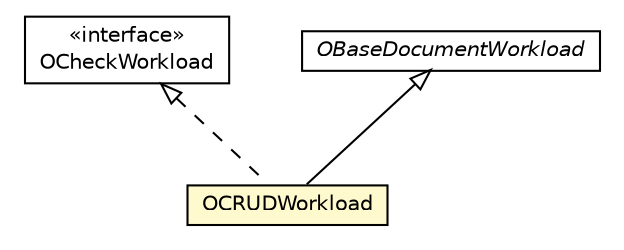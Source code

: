 #!/usr/local/bin/dot
#
# Class diagram 
# Generated by UMLGraph version R5_6-24-gf6e263 (http://www.umlgraph.org/)
#

digraph G {
	edge [fontname="Helvetica",fontsize=10,labelfontname="Helvetica",labelfontsize=10];
	node [fontname="Helvetica",fontsize=10,shape=plaintext];
	nodesep=0.25;
	ranksep=0.5;
	// com.orientechnologies.orient.stresstest.workload.OCheckWorkload
	c800230 [label=<<table title="com.orientechnologies.orient.stresstest.workload.OCheckWorkload" border="0" cellborder="1" cellspacing="0" cellpadding="2" port="p" href="./OCheckWorkload.html">
		<tr><td><table border="0" cellspacing="0" cellpadding="1">
<tr><td align="center" balign="center"> &#171;interface&#187; </td></tr>
<tr><td align="center" balign="center"> OCheckWorkload </td></tr>
		</table></td></tr>
		</table>>, URL="./OCheckWorkload.html", fontname="Helvetica", fontcolor="black", fontsize=10.0];
	// com.orientechnologies.orient.stresstest.workload.OCRUDWorkload
	c800231 [label=<<table title="com.orientechnologies.orient.stresstest.workload.OCRUDWorkload" border="0" cellborder="1" cellspacing="0" cellpadding="2" port="p" bgcolor="lemonChiffon" href="./OCRUDWorkload.html">
		<tr><td><table border="0" cellspacing="0" cellpadding="1">
<tr><td align="center" balign="center"> OCRUDWorkload </td></tr>
		</table></td></tr>
		</table>>, URL="./OCRUDWorkload.html", fontname="Helvetica", fontcolor="black", fontsize=10.0];
	// com.orientechnologies.orient.stresstest.workload.OBaseDocumentWorkload
	c800235 [label=<<table title="com.orientechnologies.orient.stresstest.workload.OBaseDocumentWorkload" border="0" cellborder="1" cellspacing="0" cellpadding="2" port="p" href="./OBaseDocumentWorkload.html">
		<tr><td><table border="0" cellspacing="0" cellpadding="1">
<tr><td align="center" balign="center"><font face="Helvetica-Oblique"> OBaseDocumentWorkload </font></td></tr>
		</table></td></tr>
		</table>>, URL="./OBaseDocumentWorkload.html", fontname="Helvetica", fontcolor="black", fontsize=10.0];
	//com.orientechnologies.orient.stresstest.workload.OCRUDWorkload extends com.orientechnologies.orient.stresstest.workload.OBaseDocumentWorkload
	c800235:p -> c800231:p [dir=back,arrowtail=empty];
	//com.orientechnologies.orient.stresstest.workload.OCRUDWorkload implements com.orientechnologies.orient.stresstest.workload.OCheckWorkload
	c800230:p -> c800231:p [dir=back,arrowtail=empty,style=dashed];
}

